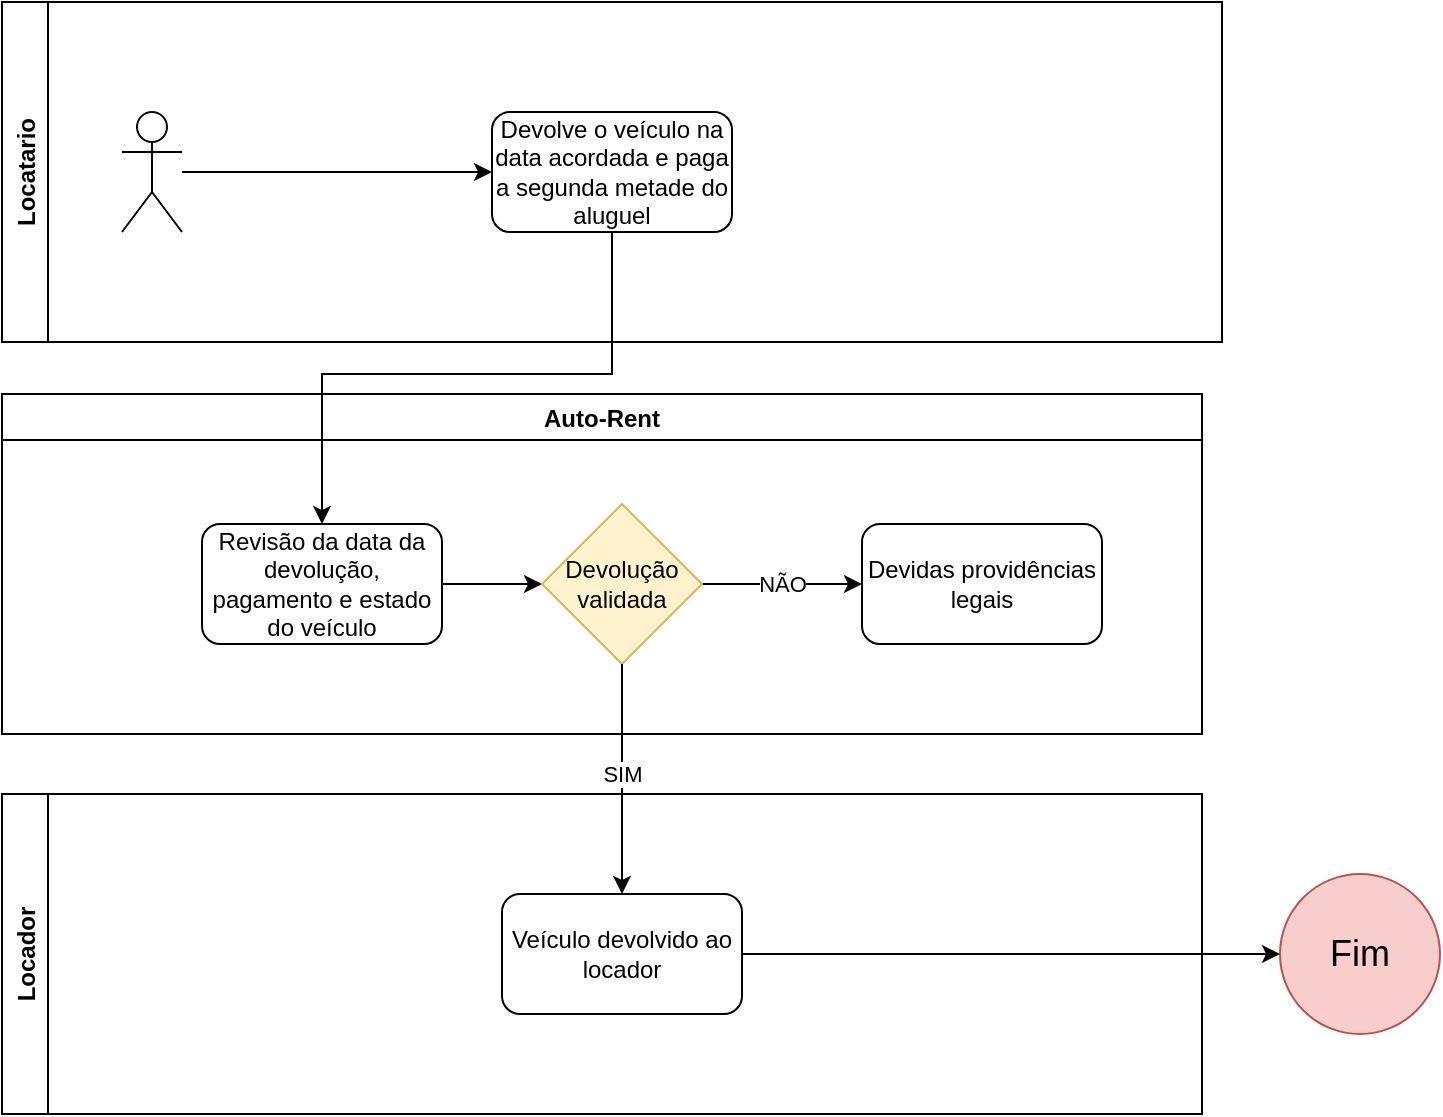 <mxfile version="17.1.2" type="github">
  <diagram id="CqUbkGqT8WHaik48fMPh" name="Page-1">
    <mxGraphModel dx="868" dy="482" grid="1" gridSize="10" guides="1" tooltips="1" connect="1" arrows="1" fold="1" page="1" pageScale="1" pageWidth="827" pageHeight="1169" math="0" shadow="0">
      <root>
        <mxCell id="0" />
        <mxCell id="1" parent="0" />
        <mxCell id="L2YQOs7BmYoQq5G8vB8--1" value="Locatario" style="swimlane;horizontal=0;" vertex="1" parent="1">
          <mxGeometry x="40" y="224" width="610" height="170" as="geometry">
            <mxRectangle x="40" y="40" width="30" height="70" as="alternateBounds" />
          </mxGeometry>
        </mxCell>
        <mxCell id="L2YQOs7BmYoQq5G8vB8--52" style="edgeStyle=orthogonalEdgeStyle;rounded=0;orthogonalLoop=1;jettySize=auto;html=1;entryX=0;entryY=0.5;entryDx=0;entryDy=0;" edge="1" parent="L2YQOs7BmYoQq5G8vB8--1" source="L2YQOs7BmYoQq5G8vB8--3" target="L2YQOs7BmYoQq5G8vB8--10">
          <mxGeometry relative="1" as="geometry" />
        </mxCell>
        <mxCell id="L2YQOs7BmYoQq5G8vB8--3" value="" style="shape=umlActor;verticalLabelPosition=bottom;verticalAlign=top;html=1;outlineConnect=0;" vertex="1" parent="L2YQOs7BmYoQq5G8vB8--1">
          <mxGeometry x="60" y="55" width="30" height="60" as="geometry" />
        </mxCell>
        <mxCell id="L2YQOs7BmYoQq5G8vB8--10" value="Devolve o veículo na data acordada e paga a segunda metade do aluguel" style="rounded=1;whiteSpace=wrap;html=1;" vertex="1" parent="L2YQOs7BmYoQq5G8vB8--1">
          <mxGeometry x="245" y="55" width="120" height="60" as="geometry" />
        </mxCell>
        <mxCell id="L2YQOs7BmYoQq5G8vB8--13" value="Locador" style="swimlane;horizontal=0;direction=east;" vertex="1" parent="1">
          <mxGeometry x="40" y="620" width="600" height="160" as="geometry" />
        </mxCell>
        <mxCell id="L2YQOs7BmYoQq5G8vB8--21" value="Veículo devolvido ao locador" style="rounded=1;whiteSpace=wrap;html=1;" vertex="1" parent="L2YQOs7BmYoQq5G8vB8--13">
          <mxGeometry x="250" y="50" width="120" height="60" as="geometry" />
        </mxCell>
        <mxCell id="L2YQOs7BmYoQq5G8vB8--22" value="Auto-Rent" style="swimlane;" vertex="1" parent="1">
          <mxGeometry x="40" y="420" width="600" height="170" as="geometry" />
        </mxCell>
        <mxCell id="L2YQOs7BmYoQq5G8vB8--55" style="edgeStyle=orthogonalEdgeStyle;rounded=0;orthogonalLoop=1;jettySize=auto;html=1;entryX=0;entryY=0.5;entryDx=0;entryDy=0;" edge="1" parent="L2YQOs7BmYoQq5G8vB8--22" source="L2YQOs7BmYoQq5G8vB8--30" target="L2YQOs7BmYoQq5G8vB8--54">
          <mxGeometry relative="1" as="geometry" />
        </mxCell>
        <mxCell id="L2YQOs7BmYoQq5G8vB8--30" value="Revisão da data da devolução, pagamento e estado do veículo" style="rounded=1;whiteSpace=wrap;html=1;gradientColor=#ffffff;" vertex="1" parent="L2YQOs7BmYoQq5G8vB8--22">
          <mxGeometry x="100" y="65" width="120" height="60" as="geometry" />
        </mxCell>
        <mxCell id="L2YQOs7BmYoQq5G8vB8--58" value="NÃO" style="edgeStyle=orthogonalEdgeStyle;rounded=0;orthogonalLoop=1;jettySize=auto;html=1;entryX=0;entryY=0.5;entryDx=0;entryDy=0;" edge="1" parent="L2YQOs7BmYoQq5G8vB8--22" source="L2YQOs7BmYoQq5G8vB8--54" target="L2YQOs7BmYoQq5G8vB8--57">
          <mxGeometry relative="1" as="geometry" />
        </mxCell>
        <mxCell id="L2YQOs7BmYoQq5G8vB8--54" value="Devolução&lt;br&gt;validada" style="rhombus;whiteSpace=wrap;html=1;fillColor=#fff2cc;strokeColor=#d6b656;" vertex="1" parent="L2YQOs7BmYoQq5G8vB8--22">
          <mxGeometry x="270" y="55" width="80" height="80" as="geometry" />
        </mxCell>
        <mxCell id="L2YQOs7BmYoQq5G8vB8--57" value="Devidas providências legais" style="rounded=1;whiteSpace=wrap;html=1;gradientColor=#ffffff;" vertex="1" parent="L2YQOs7BmYoQq5G8vB8--22">
          <mxGeometry x="430" y="65" width="120" height="60" as="geometry" />
        </mxCell>
        <mxCell id="L2YQOs7BmYoQq5G8vB8--56" value="SIM" style="edgeStyle=orthogonalEdgeStyle;rounded=0;orthogonalLoop=1;jettySize=auto;html=1;entryX=0.5;entryY=0;entryDx=0;entryDy=0;" edge="1" parent="1" source="L2YQOs7BmYoQq5G8vB8--54" target="L2YQOs7BmYoQq5G8vB8--21">
          <mxGeometry x="-0.043" relative="1" as="geometry">
            <mxPoint as="offset" />
          </mxGeometry>
        </mxCell>
        <mxCell id="L2YQOs7BmYoQq5G8vB8--59" value="Fim" style="ellipse;whiteSpace=wrap;html=1;aspect=fixed;fontSize=18;fillColor=#f8cecc;strokeColor=#b85450;" vertex="1" parent="1">
          <mxGeometry x="679" y="660" width="80" height="80" as="geometry" />
        </mxCell>
        <mxCell id="L2YQOs7BmYoQq5G8vB8--60" style="edgeStyle=orthogonalEdgeStyle;rounded=0;orthogonalLoop=1;jettySize=auto;html=1;" edge="1" parent="1" source="L2YQOs7BmYoQq5G8vB8--21" target="L2YQOs7BmYoQq5G8vB8--59">
          <mxGeometry relative="1" as="geometry" />
        </mxCell>
        <mxCell id="L2YQOs7BmYoQq5G8vB8--61" style="edgeStyle=orthogonalEdgeStyle;rounded=0;orthogonalLoop=1;jettySize=auto;html=1;entryX=0.5;entryY=0;entryDx=0;entryDy=0;" edge="1" parent="1" source="L2YQOs7BmYoQq5G8vB8--10" target="L2YQOs7BmYoQq5G8vB8--30">
          <mxGeometry relative="1" as="geometry">
            <Array as="points">
              <mxPoint x="345" y="410" />
              <mxPoint x="200" y="410" />
            </Array>
          </mxGeometry>
        </mxCell>
      </root>
    </mxGraphModel>
  </diagram>
</mxfile>
